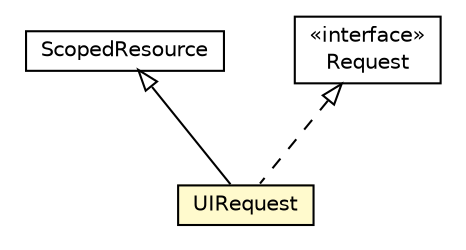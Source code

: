 #!/usr/local/bin/dot
#
# Class diagram 
# Generated by UMLGraph version R5_6-24-gf6e263 (http://www.umlgraph.org/)
#

digraph G {
	edge [fontname="Helvetica",fontsize=10,labelfontname="Helvetica",labelfontsize=10];
	node [fontname="Helvetica",fontsize=10,shape=plaintext];
	nodesep=0.25;
	ranksep=0.5;
	// org.universAAL.middleware.rdf.ScopedResource
	c390972 [label=<<table title="org.universAAL.middleware.rdf.ScopedResource" border="0" cellborder="1" cellspacing="0" cellpadding="2" port="p" href="../rdf/ScopedResource.html">
		<tr><td><table border="0" cellspacing="0" cellpadding="1">
<tr><td align="center" balign="center"> ScopedResource </td></tr>
		</table></td></tr>
		</table>>, URL="../rdf/ScopedResource.html", fontname="Helvetica", fontcolor="black", fontsize=10.0];
	// org.universAAL.middleware.bus.model.matchable.Request
	c391214 [label=<<table title="org.universAAL.middleware.bus.model.matchable.Request" border="0" cellborder="1" cellspacing="0" cellpadding="2" port="p" href="../bus/model/matchable/Request.html">
		<tr><td><table border="0" cellspacing="0" cellpadding="1">
<tr><td align="center" balign="center"> &#171;interface&#187; </td></tr>
<tr><td align="center" balign="center"> Request </td></tr>
		</table></td></tr>
		</table>>, URL="../bus/model/matchable/Request.html", fontname="Helvetica", fontcolor="black", fontsize=10.0];
	// org.universAAL.middleware.ui.UIRequest
	c391323 [label=<<table title="org.universAAL.middleware.ui.UIRequest" border="0" cellborder="1" cellspacing="0" cellpadding="2" port="p" bgcolor="lemonChiffon" href="./UIRequest.html">
		<tr><td><table border="0" cellspacing="0" cellpadding="1">
<tr><td align="center" balign="center"> UIRequest </td></tr>
		</table></td></tr>
		</table>>, URL="./UIRequest.html", fontname="Helvetica", fontcolor="black", fontsize=10.0];
	//org.universAAL.middleware.ui.UIRequest extends org.universAAL.middleware.rdf.ScopedResource
	c390972:p -> c391323:p [dir=back,arrowtail=empty];
	//org.universAAL.middleware.ui.UIRequest implements org.universAAL.middleware.bus.model.matchable.Request
	c391214:p -> c391323:p [dir=back,arrowtail=empty,style=dashed];
}

